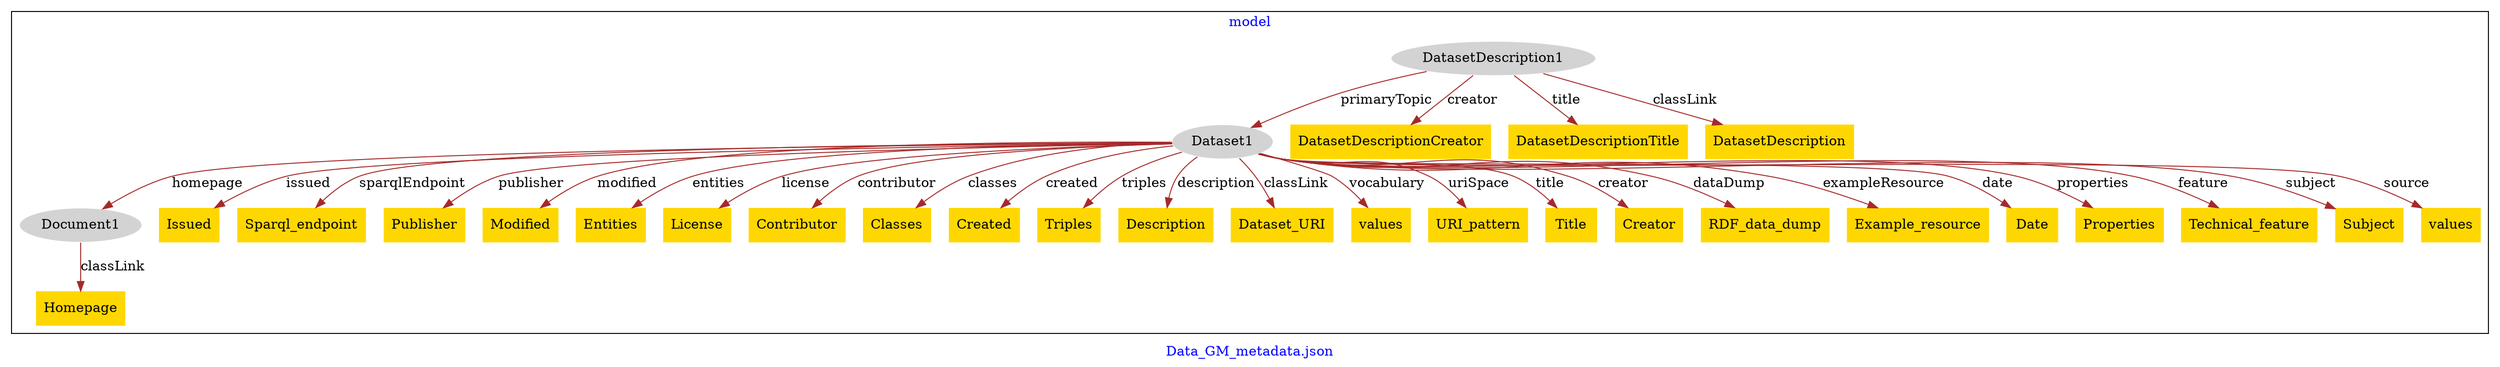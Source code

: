 digraph n0 {
fontcolor="blue"
remincross="true"
label="Data_GM_metadata.json"
subgraph cluster {
label="model"
n2[style="filled",color="white",fillcolor="lightgray",label="Dataset1"];
n3[style="filled",color="white",fillcolor="lightgray",label="Document1"];
n4[style="filled",color="white",fillcolor="lightgray",label="DatasetDescription1"];
n5[shape="plaintext",style="filled",fillcolor="gold",label="Issued"];
n6[shape="plaintext",style="filled",fillcolor="gold",label="Sparql_endpoint"];
n7[shape="plaintext",style="filled",fillcolor="gold",label="Publisher"];
n8[shape="plaintext",style="filled",fillcolor="gold",label="DatasetDescriptionCreator"];
n9[shape="plaintext",style="filled",fillcolor="gold",label="Modified"];
n10[shape="plaintext",style="filled",fillcolor="gold",label="Entities"];
n11[shape="plaintext",style="filled",fillcolor="gold",label="License"];
n12[shape="plaintext",style="filled",fillcolor="gold",label="Contributor"];
n13[shape="plaintext",style="filled",fillcolor="gold",label="Classes"];
n14[shape="plaintext",style="filled",fillcolor="gold",label="DatasetDescriptionTitle"];
n15[shape="plaintext",style="filled",fillcolor="gold",label="Created"];
n16[shape="plaintext",style="filled",fillcolor="gold",label="Homepage"];
n17[shape="plaintext",style="filled",fillcolor="gold",label="Triples"];
n18[shape="plaintext",style="filled",fillcolor="gold",label="Description"];
n19[shape="plaintext",style="filled",fillcolor="gold",label="Dataset_URI"];
n20[shape="plaintext",style="filled",fillcolor="gold",label="values"];
n21[shape="plaintext",style="filled",fillcolor="gold",label="URI_pattern"];
n22[shape="plaintext",style="filled",fillcolor="gold",label="Title"];
n23[shape="plaintext",style="filled",fillcolor="gold",label="Creator"];
n24[shape="plaintext",style="filled",fillcolor="gold",label="RDF_data_dump"];
n25[shape="plaintext",style="filled",fillcolor="gold",label="Example_resource"];
n26[shape="plaintext",style="filled",fillcolor="gold",label="Date"];
n27[shape="plaintext",style="filled",fillcolor="gold",label="Properties"];
n28[shape="plaintext",style="filled",fillcolor="gold",label="Technical_feature"];
n29[shape="plaintext",style="filled",fillcolor="gold",label="Subject"];
n30[shape="plaintext",style="filled",fillcolor="gold",label="DatasetDescription"];
n31[shape="plaintext",style="filled",fillcolor="gold",label="values"];
}
n2 -> n3[color="brown",fontcolor="black",label="homepage"]
n4 -> n2[color="brown",fontcolor="black",label="primaryTopic"]
n2 -> n5[color="brown",fontcolor="black",label="issued"]
n2 -> n6[color="brown",fontcolor="black",label="sparqlEndpoint"]
n2 -> n7[color="brown",fontcolor="black",label="publisher"]
n4 -> n8[color="brown",fontcolor="black",label="creator"]
n2 -> n9[color="brown",fontcolor="black",label="modified"]
n2 -> n10[color="brown",fontcolor="black",label="entities"]
n2 -> n11[color="brown",fontcolor="black",label="license"]
n2 -> n12[color="brown",fontcolor="black",label="contributor"]
n2 -> n13[color="brown",fontcolor="black",label="classes"]
n4 -> n14[color="brown",fontcolor="black",label="title"]
n2 -> n15[color="brown",fontcolor="black",label="created"]
n3 -> n16[color="brown",fontcolor="black",label="classLink"]
n2 -> n17[color="brown",fontcolor="black",label="triples"]
n2 -> n18[color="brown",fontcolor="black",label="description"]
n2 -> n19[color="brown",fontcolor="black",label="classLink"]
n2 -> n20[color="brown",fontcolor="black",label="vocabulary"]
n2 -> n21[color="brown",fontcolor="black",label="uriSpace"]
n2 -> n22[color="brown",fontcolor="black",label="title"]
n2 -> n23[color="brown",fontcolor="black",label="creator"]
n2 -> n24[color="brown",fontcolor="black",label="dataDump"]
n2 -> n25[color="brown",fontcolor="black",label="exampleResource"]
n2 -> n26[color="brown",fontcolor="black",label="date"]
n2 -> n27[color="brown",fontcolor="black",label="properties"]
n2 -> n28[color="brown",fontcolor="black",label="feature"]
n2 -> n29[color="brown",fontcolor="black",label="subject"]
n4 -> n30[color="brown",fontcolor="black",label="classLink"]
n2 -> n31[color="brown",fontcolor="black",label="source"]
}
